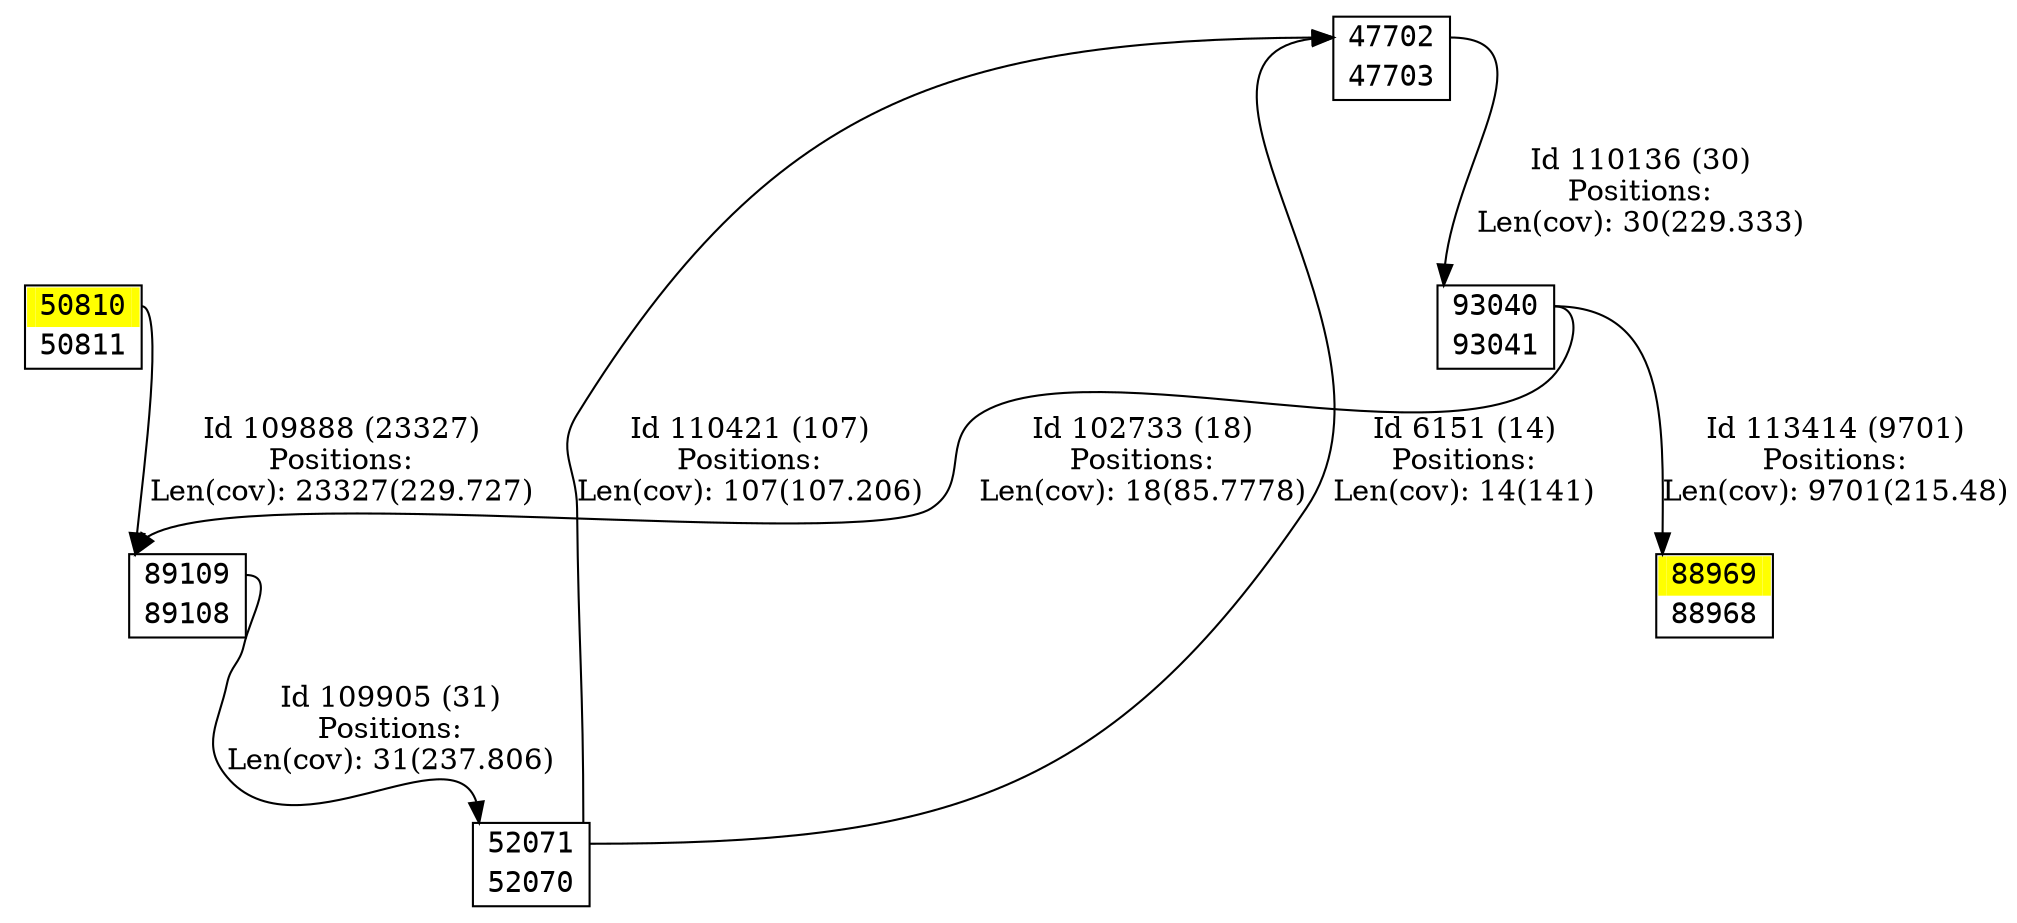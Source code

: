 digraph graph_picture {
node[fontname=<Courier> ,penwidth=<1.8> ,shape=<plaintext> ]
vertex_47702_47703[label=<<TABLE BORDER="1" CELLSPACING="0" >
<TR><TD BORDER="0" PORT = "port_47702_in" color="white" bgcolor="white" ></TD><TD BORDER="0" color="white" bgcolor="white" >47702</TD><TD BORDER="0" PORT = "port_47702_out" color="white" bgcolor="white" ></TD></TR>
<TR><TD BORDER="0" PORT = "port_47703_out" color="white" bgcolor="white" ></TD><TD BORDER="0" color="white" bgcolor="white" >47703</TD><TD BORDER="0" PORT = "port_47703_in" color="white" bgcolor="white" ></TD></TR>
</TABLE>> ,color=<black> ,URL=</vertex/47702.svg> ]
vertex_50810_50811[label=<<TABLE BORDER="1" CELLSPACING="0" >
<TR><TD BORDER="0" PORT = "port_50810_in" color="yellow" bgcolor="yellow" ></TD><TD BORDER="0" color="yellow" bgcolor="yellow" >50810</TD><TD BORDER="0" PORT = "port_50810_out" color="yellow" bgcolor="yellow" ></TD></TR>
<TR><TD BORDER="0" PORT = "port_50811_out" color="white" bgcolor="white" ></TD><TD BORDER="0" color="white" bgcolor="white" >50811</TD><TD BORDER="0" PORT = "port_50811_in" color="white" bgcolor="white" ></TD></TR>
</TABLE>> ,color=<black> ,URL=</vertex/50810.svg> ]
vertex_52070_52071[label=<<TABLE BORDER="1" CELLSPACING="0" >
<TR><TD BORDER="0" PORT = "port_52071_in" color="white" bgcolor="white" ></TD><TD BORDER="0" color="white" bgcolor="white" >52071</TD><TD BORDER="0" PORT = "port_52071_out" color="white" bgcolor="white" ></TD></TR>
<TR><TD BORDER="0" PORT = "port_52070_out" color="white" bgcolor="white" ></TD><TD BORDER="0" color="white" bgcolor="white" >52070</TD><TD BORDER="0" PORT = "port_52070_in" color="white" bgcolor="white" ></TD></TR>
</TABLE>> ,color=<black> ,URL=</vertex/52071.svg> ]
vertex_88968_88969[label=<<TABLE BORDER="1" CELLSPACING="0" >
<TR><TD BORDER="0" PORT = "port_88969_in" color="yellow" bgcolor="yellow" ></TD><TD BORDER="0" color="yellow" bgcolor="yellow" >88969</TD><TD BORDER="0" PORT = "port_88969_out" color="yellow" bgcolor="yellow" ></TD></TR>
<TR><TD BORDER="0" PORT = "port_88968_out" color="white" bgcolor="white" ></TD><TD BORDER="0" color="white" bgcolor="white" >88968</TD><TD BORDER="0" PORT = "port_88968_in" color="white" bgcolor="white" ></TD></TR>
</TABLE>> ,color=<black> ,URL=</vertex/88969.svg> ]
vertex_89108_89109[label=<<TABLE BORDER="1" CELLSPACING="0" >
<TR><TD BORDER="0" PORT = "port_89109_in" color="white" bgcolor="white" ></TD><TD BORDER="0" color="white" bgcolor="white" >89109</TD><TD BORDER="0" PORT = "port_89109_out" color="white" bgcolor="white" ></TD></TR>
<TR><TD BORDER="0" PORT = "port_89108_out" color="white" bgcolor="white" ></TD><TD BORDER="0" color="white" bgcolor="white" >89108</TD><TD BORDER="0" PORT = "port_89108_in" color="white" bgcolor="white" ></TD></TR>
</TABLE>> ,color=<black> ,URL=</vertex/89109.svg> ]
vertex_93040_93041[label=<<TABLE BORDER="1" CELLSPACING="0" >
<TR><TD BORDER="0" PORT = "port_93040_in" color="white" bgcolor="white" ></TD><TD BORDER="0" color="white" bgcolor="white" >93040</TD><TD BORDER="0" PORT = "port_93040_out" color="white" bgcolor="white" ></TD></TR>
<TR><TD BORDER="0" PORT = "port_93041_out" color="white" bgcolor="white" ></TD><TD BORDER="0" color="white" bgcolor="white" >93041</TD><TD BORDER="0" PORT = "port_93041_in" color="white" bgcolor="white" ></TD></TR>
</TABLE>> ,color=<black> ,URL=</vertex/93040.svg> ]
vertex_52070_52071:port_52071_out->vertex_47702_47703:port_47702_in[label="Id 6151 (14)\nPositions:\nLen(cov): 14(141)" ,color=<black> ]
vertex_93040_93041:port_93040_out->vertex_89108_89109:port_89109_in[label="Id 102733 (18)\nPositions:\nLen(cov): 18(85.7778)" ,color=<black> ]
vertex_50810_50811:port_50810_out->vertex_89108_89109:port_89109_in[label="Id 109888 (23327)\nPositions:\nLen(cov): 23327(229.727)" ,color=<black> ]
vertex_89108_89109:port_89109_out->vertex_52070_52071:port_52071_in[label="Id 109905 (31)\nPositions:\nLen(cov): 31(237.806)" ,color=<black> ]
vertex_47702_47703:port_47702_out->vertex_93040_93041:port_93040_in[label="Id 110136 (30)\nPositions:\nLen(cov): 30(229.333)" ,color=<black> ]
vertex_52070_52071:port_52071_out->vertex_47702_47703:port_47702_in[label="Id 110421 (107)\nPositions:\nLen(cov): 107(107.206)" ,color=<black> ]
vertex_93040_93041:port_93040_out->vertex_88968_88969:port_88969_in[label="Id 113414 (9701)\nPositions:\nLen(cov): 9701(215.48)" ,color=<black> ]
}
